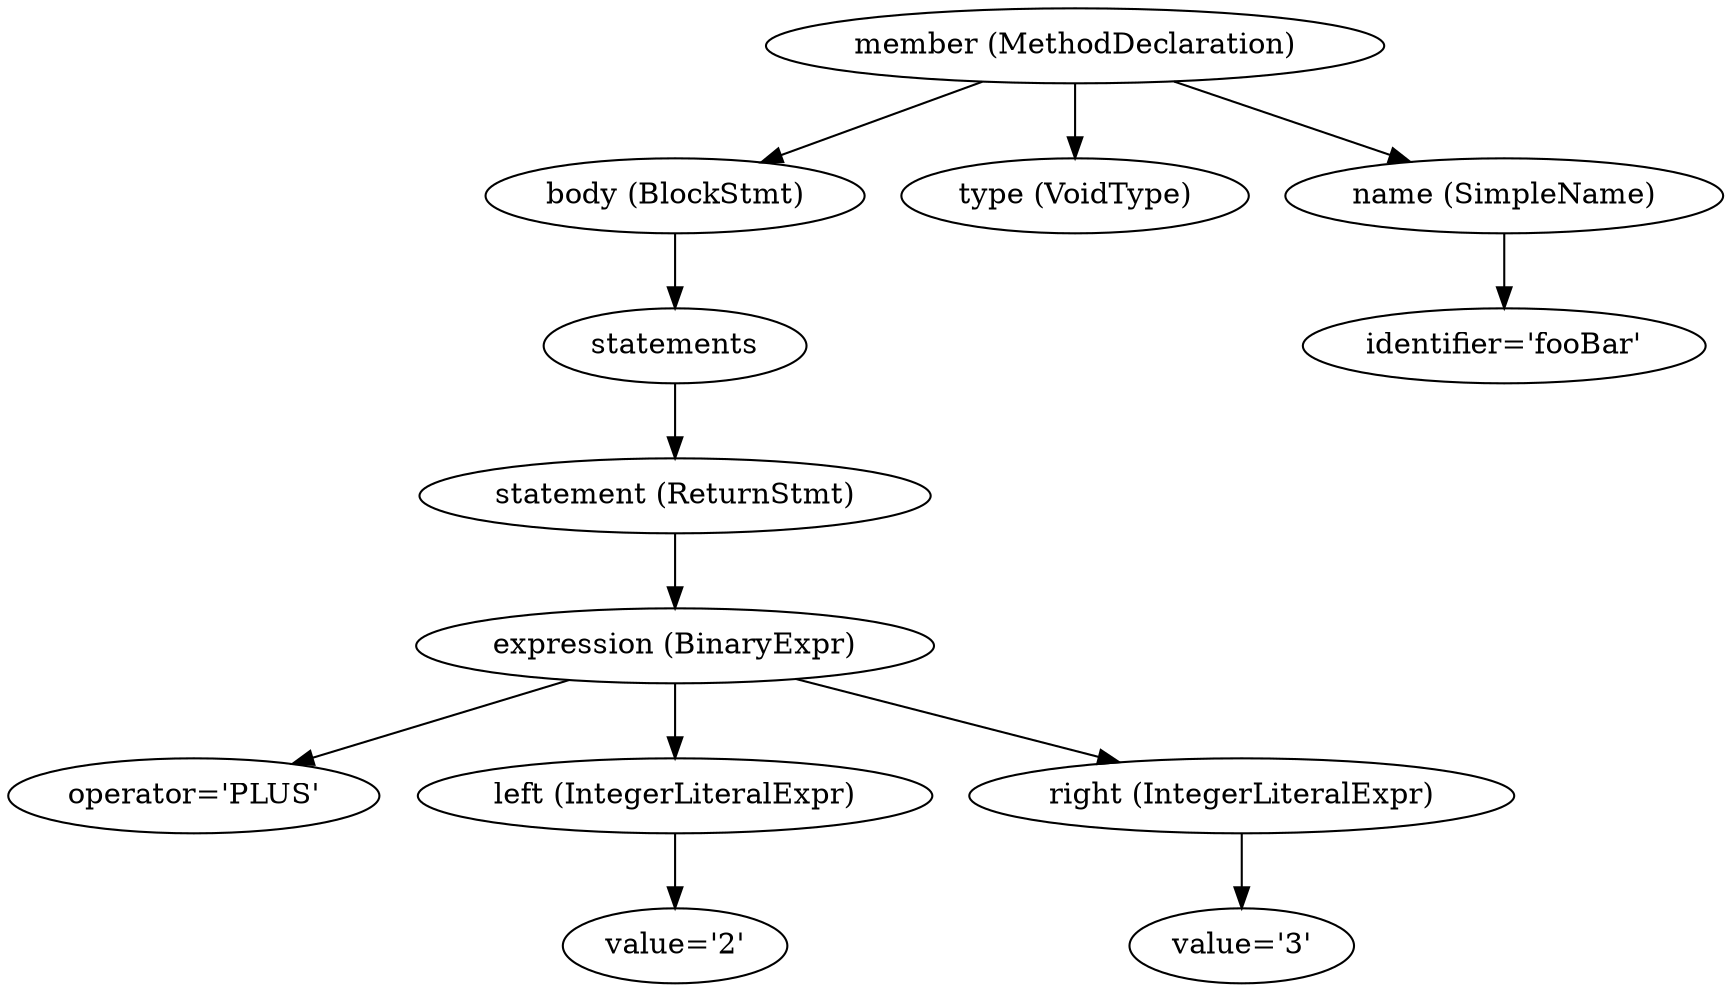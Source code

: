 digraph {
n7 [label="member (MethodDeclaration)"];
n8 [label="body (BlockStmt)"];
n7 -> n8;
n9 [label="statements"];
n8 -> n9;
n10 [label="statement (ReturnStmt)"];
n9 -> n10;
n11 [label="expression (BinaryExpr)"];
n10 -> n11;
n12 [label="operator='PLUS'"];
n11 -> n12;
n13 [label="left (IntegerLiteralExpr)"];
n11 -> n13;
n14 [label="value='2'"];
n13 -> n14;
n15 [label="right (IntegerLiteralExpr)"];
n11 -> n15;
n16 [label="value='3'"];
n15 -> n16;
n17 [label="type (VoidType)"];
n7 -> n17;
n18 [label="name (SimpleName)"];
n7 -> n18;
n19 [label="identifier='fooBar'"];
n18 -> n19;
}